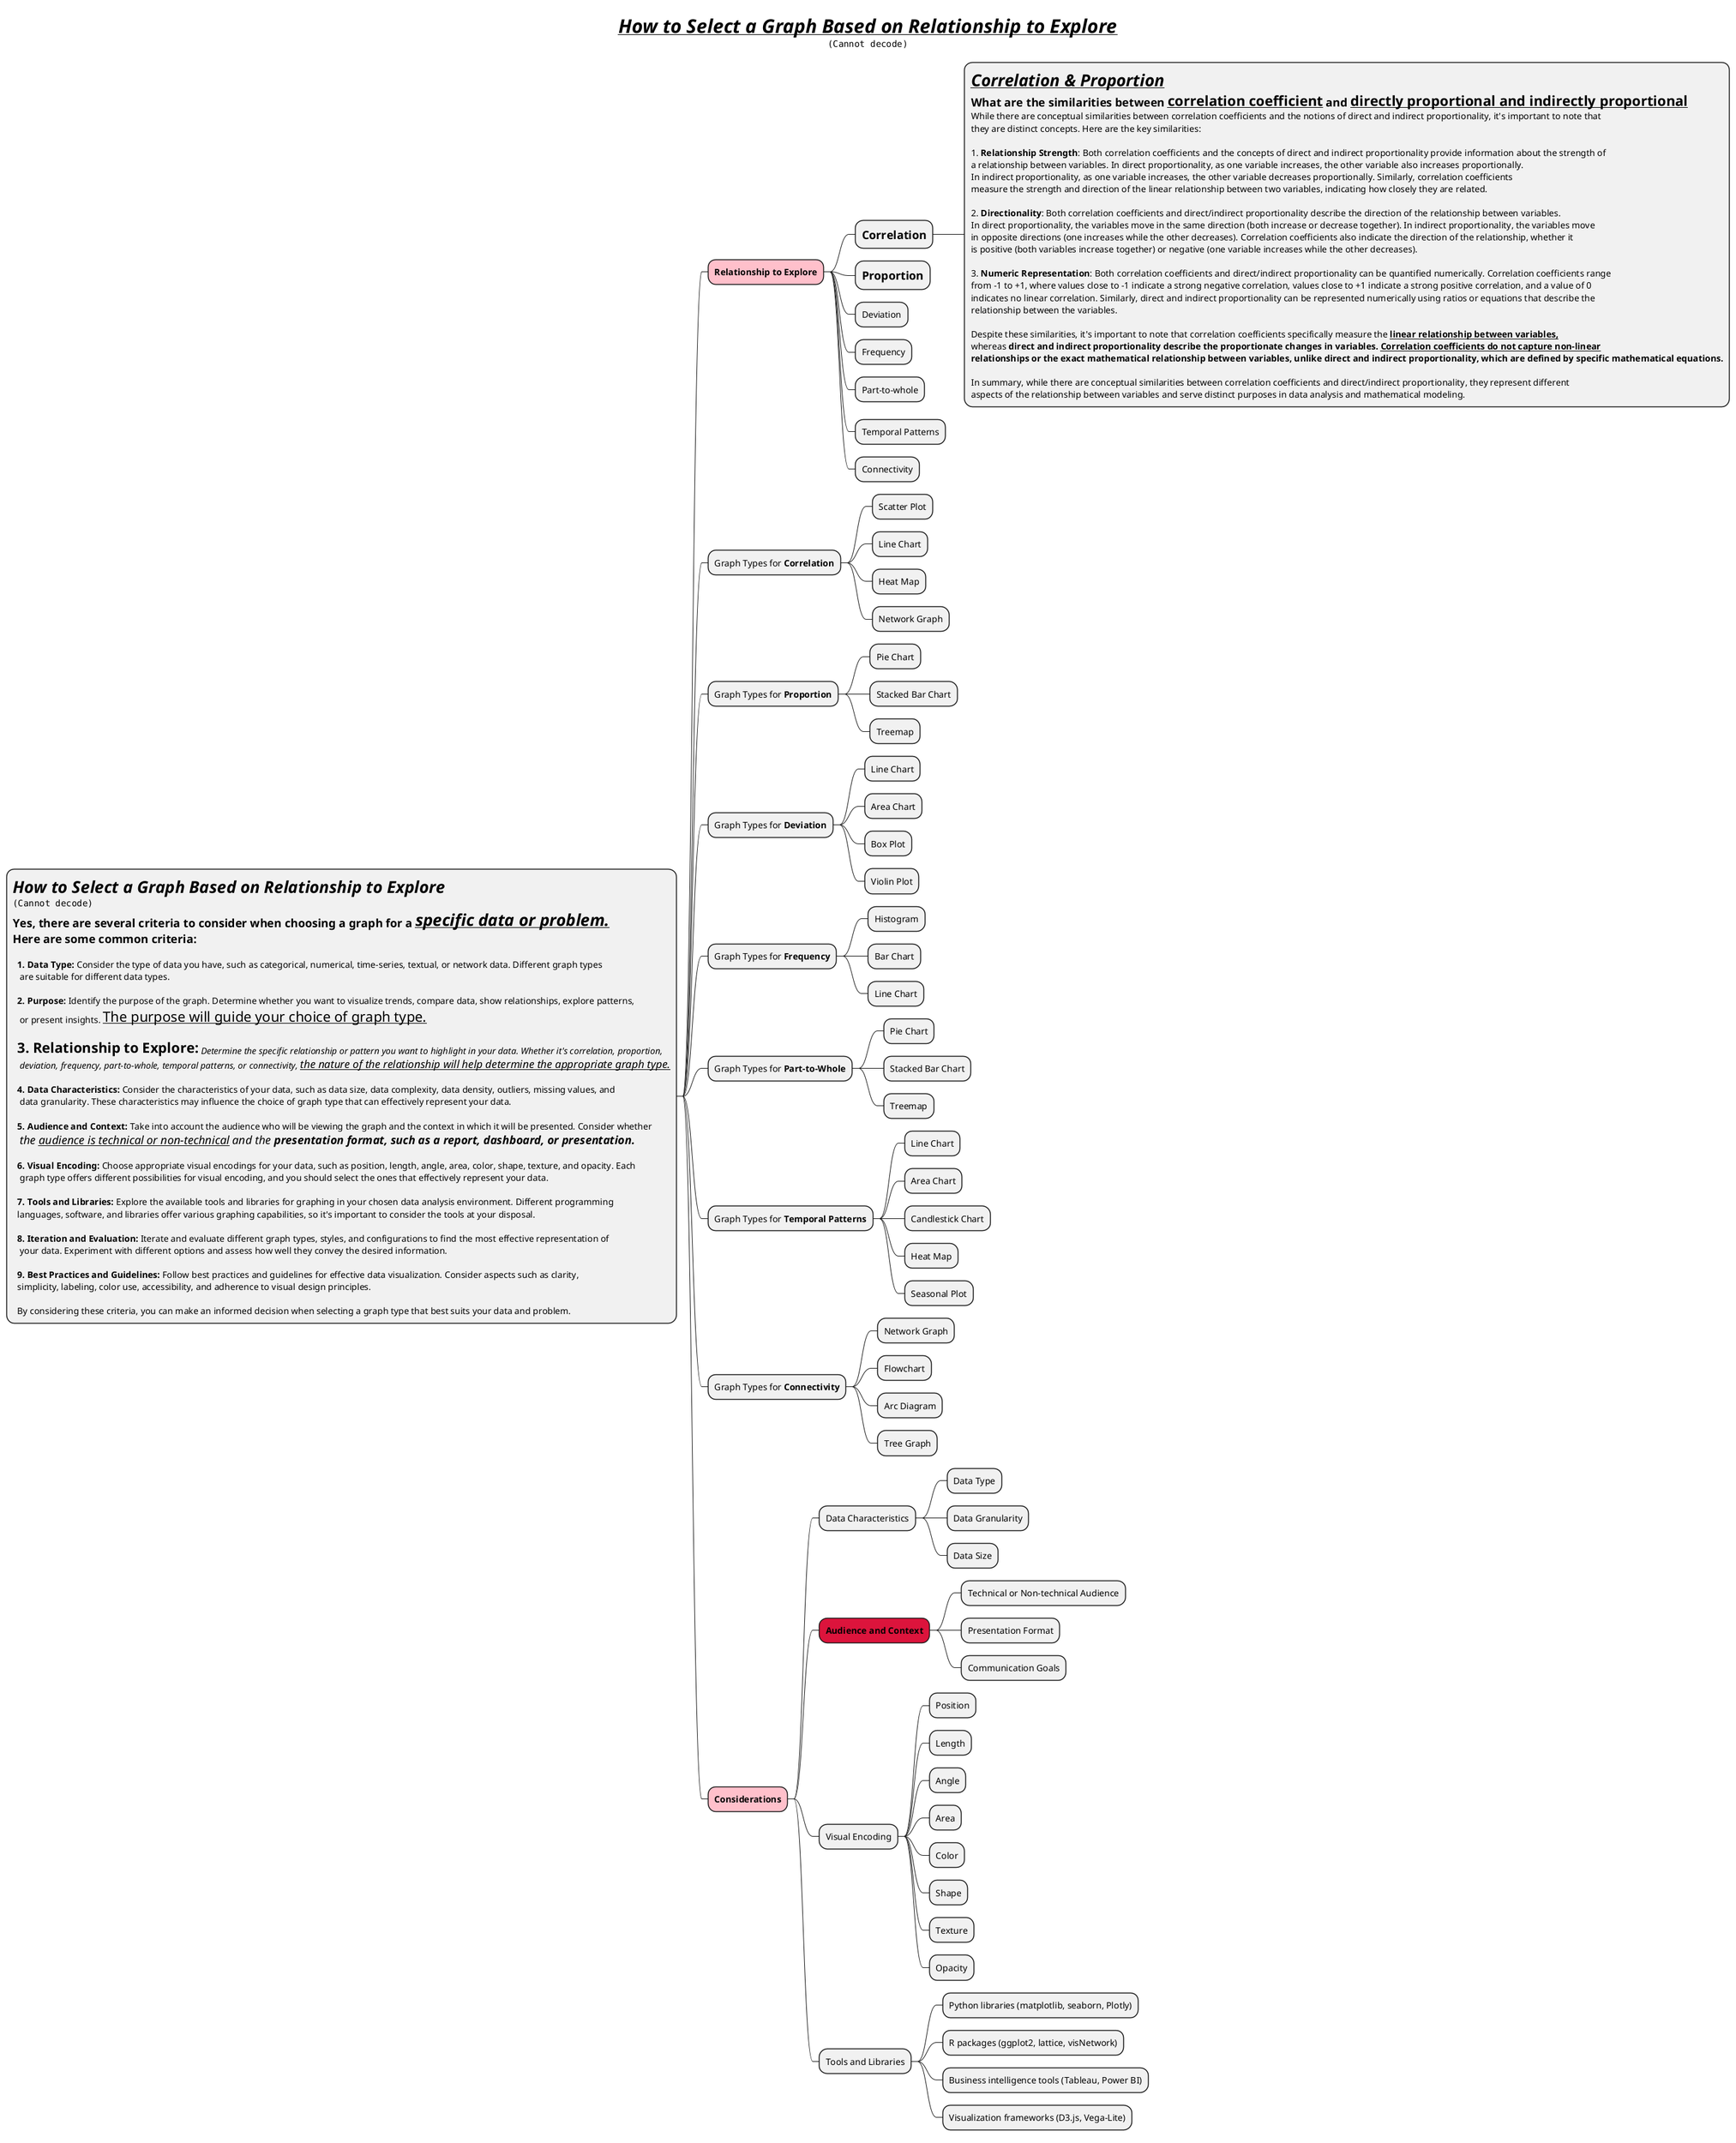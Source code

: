 @startmindmap
title =//**__How to Select a Graph Based on Relationship to Explore__**// \n<img:images/img_1.png>

*:=//**How to Select a Graph Based on Relationship to Explore**//
<img:images/img.png>
=Yes, there are several criteria to consider when choosing a graph for a __//specific data or problem.//__
=Here are some common criteria:

 ** 1. Data Type:** Consider the type of data you have, such as categorical, numerical, time-series, textual, or network data. Different graph types
   are suitable for different data types.

  **2. Purpose:** Identify the purpose of the graph. Determine whether you want to visualize trends, compare data, show relationships, explore patterns,
   or present insights. <size:22>__The purpose will guide your choice of graph type.__

 ** <size:22>3. Relationship to Explore:** //Determine the specific relationship or pattern you want to highlight in your data. Whether it's correlation, proportion,//
   //deviation, frequency, part-to-whole, temporal patterns, or connectivity, <size:17>__the nature of the relationship will help determine the appropriate graph type.__//

 ** 4. Data Characteristics:** Consider the characteristics of your data, such as data size, data complexity, data density, outliers, missing values, and
   data granularity. These characteristics may influence the choice of graph type that can effectively represent your data.

 ** 5. Audience and Context:** Take into account the audience who will be viewing the graph and the context in which it will be presented. Consider whether
   //<size:18>the __audience is technical or non-technical__ and the **presentation format, such as a report, dashboard, or presentation.**//

  **6. Visual Encoding:** Choose appropriate visual encodings for your data, such as position, length, angle, area, color, shape, texture, and opacity. Each
   graph type offers different possibilities for visual encoding, and you should select the ones that effectively represent your data.

 ** 7. Tools and Libraries:** Explore the available tools and libraries for graphing in your chosen data analysis environment. Different programming
  languages, software, and libraries offer various graphing capabilities, so it's important to consider the tools at your disposal.

 ** 8. Iteration and Evaluation:** Iterate and evaluate different graph types, styles, and configurations to find the most effective representation of
   your data. Experiment with different options and assess how well they convey the desired information.

  **9. Best Practices and Guidelines:** Follow best practices and guidelines for effective data visualization. Consider aspects such as clarity,
  simplicity, labeling, color use, accessibility, and adherence to visual design principles.

  By considering these criteria, you can make an informed decision when selecting a graph type that best suits your data and problem.;


**[#pink] **Relationship to Explore**
*** =Correlation
****:=__//Correlation & Proportion//__
=What are the similarities between __correlation coefficient__ and __directly proportional and indirectly proportional__
While there are conceptual similarities between correlation coefficients and the notions of direct and indirect proportionality, it's important to note that
they are distinct concepts. Here are the key similarities:

1. **Relationship Strength**: Both correlation coefficients and the concepts of direct and indirect proportionality provide information about the strength of
a relationship between variables. In direct proportionality, as one variable increases, the other variable also increases proportionally.
In indirect proportionality, as one variable increases, the other variable decreases proportionally. Similarly, correlation coefficients
measure the strength and direction of the linear relationship between two variables, indicating how closely they are related.

2. **Directionality**: Both correlation coefficients and direct/indirect proportionality describe the direction of the relationship between variables.
In direct proportionality, the variables move in the same direction (both increase or decrease together). In indirect proportionality, the variables move
in opposite directions (one increases while the other decreases). Correlation coefficients also indicate the direction of the relationship, whether it
is positive (both variables increase together) or negative (one variable increases while the other decreases).

3. **Numeric Representation**: Both correlation coefficients and direct/indirect proportionality can be quantified numerically. Correlation coefficients range
from -1 to +1, where values close to -1 indicate a strong negative correlation, values close to +1 indicate a strong positive correlation, and a value of 0
indicates no linear correlation. Similarly, direct and indirect proportionality can be represented numerically using ratios or equations that describe the
relationship between the variables.

Despite these similarities, it's important to note that correlation coefficients specifically measure the **__linear relationship between variables,__**
whereas **direct and indirect proportionality describe the proportionate changes in variables. __Correlation coefficients do not capture non-linear__**
**relationships or the exact mathematical relationship between variables, unlike direct and indirect proportionality, which are defined by specific mathematical equations.**

In summary, while there are conceptual similarities between correlation coefficients and direct/indirect proportionality, they represent different
aspects of the relationship between variables and serve distinct purposes in data analysis and mathematical modeling.;
*** =Proportion
*** Deviation
*** Frequency
*** Part-to-whole
*** Temporal Patterns
*** Connectivity

** Graph Types for **Correlation**
*** Scatter Plot
*** Line Chart
*** Heat Map
*** Network Graph

** Graph Types for **Proportion**
*** Pie Chart
*** Stacked Bar Chart
*** Treemap

** Graph Types for **Deviation**
*** Line Chart
*** Area Chart
*** Box Plot
*** Violin Plot

** Graph Types for **Frequency**
*** Histogram
*** Bar Chart
*** Line Chart

** Graph Types for **Part-to-Whole**
*** Pie Chart
*** Stacked Bar Chart
*** Treemap

** Graph Types for **Temporal Patterns**
*** Line Chart
*** Area Chart
*** Candlestick Chart
*** Heat Map
*** Seasonal Plot

** Graph Types for **Connectivity**
*** Network Graph
*** Flowchart
*** Arc Diagram
*** Tree Graph

**[#pink] **Considerations**
*** Data Characteristics
**** Data Type
**** Data Granularity
**** Data Size

***[#crimson] **Audience and Context**
**** Technical or Non-technical Audience
**** Presentation Format
**** Communication Goals

*** Visual Encoding
**** Position
**** Length
**** Angle
**** Area
**** Color
**** Shape
**** Texture
**** Opacity

*** Tools and Libraries
**** Python libraries (matplotlib, seaborn, Plotly)
**** R packages (ggplot2, lattice, visNetwork)
**** Business intelligence tools (Tableau, Power BI)
**** Visualization frameworks (D3.js, Vega-Lite)



@endmindmap
